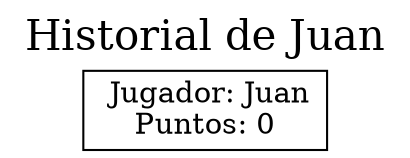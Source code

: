 digraph G {rankdir=LR;graph[label="Historial de Juan", labelloc=t, fontsize=20]
node[shape = box];
Nodo0 [label = " Jugador: Juan\lPuntos: 0"];
}